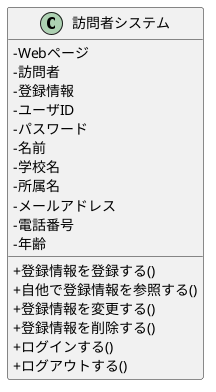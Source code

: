 @startuml 訪問者システム_クラス図

skinparam classAttributeIconSize 0
class 訪問者システム {
    '属性
    -Webページ
    -訪問者
    -登録情報
    -ユーザID
    -パスワード
    -名前
    -学校名
    -所属名
    -メールアドレス
    -電話番号
    -年齢

    '操作
    +登録情報を登録する()
    +自他で登録情報を参照する()
    +登録情報を変更する()
    +登録情報を削除する()
    +ログインする()
    +ログアウトする()
    
}

@enduml
